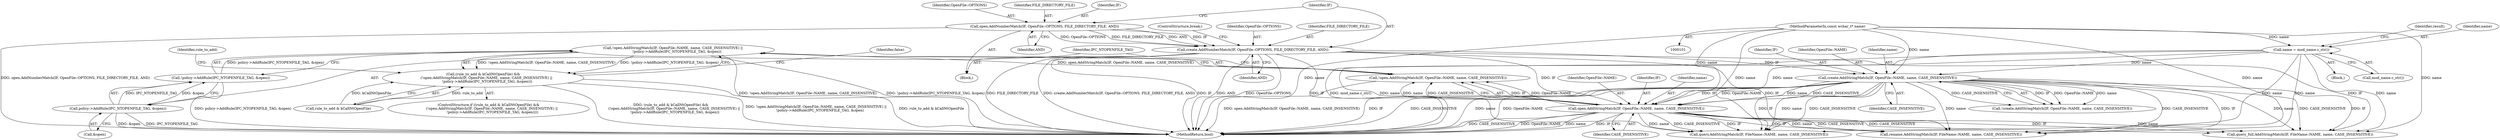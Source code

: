 digraph "0_Chrome_4f1f3d0f03c79ddaace56f067cf28a27f9466b7d_1@API" {
"1000272" [label="(Call,!open.AddStringMatch(IF, OpenFile::NAME, name, CASE_INSENSITIVE) ||\n       !policy->AddRule(IPC_NTOPENFILE_TAG, &open))"];
"1000273" [label="(Call,!open.AddStringMatch(IF, OpenFile::NAME, name, CASE_INSENSITIVE))"];
"1000274" [label="(Call,open.AddStringMatch(IF, OpenFile::NAME, name, CASE_INSENSITIVE))"];
"1000184" [label="(Call,create.AddNumberMatch(IF, OpenFile::OPTIONS, FILE_DIRECTORY_FILE, AND))"];
"1000179" [label="(Call,open.AddNumberMatch(IF, OpenFile::OPTIONS, FILE_DIRECTORY_FILE, AND))"];
"1000254" [label="(Call,create.AddStringMatch(IF, OpenFile::NAME, name, CASE_INSENSITIVE))"];
"1000130" [label="(Call,name = mod_name.c_str())"];
"1000102" [label="(MethodParameterIn,const wchar_t* name)"];
"1000279" [label="(Call,!policy->AddRule(IPC_NTOPENFILE_TAG, &open))"];
"1000280" [label="(Call,policy->AddRule(IPC_NTOPENFILE_TAG, &open))"];
"1000268" [label="(Call,(rule_to_add & kCallNtOpenFile) &&\n      (!open.AddStringMatch(IF, OpenFile::NAME, name, CASE_INSENSITIVE) ||\n       !policy->AddRule(IPC_NTOPENFILE_TAG, &open)))"];
"1000334" [label="(Call,rename.AddStringMatch(IF, FileName::NAME, name, CASE_INSENSITIVE))"];
"1000314" [label="(Call,query_full.AddStringMatch(IF, FileName::NAME, name, CASE_INSENSITIVE))"];
"1000253" [label="(Call,!create.AddStringMatch(IF, OpenFile::NAME, name, CASE_INSENSITIVE))"];
"1000255" [label="(Identifier,IF)"];
"1000269" [label="(Call,rule_to_add & kCallNtOpenFile)"];
"1000274" [label="(Call,open.AddStringMatch(IF, OpenFile::NAME, name, CASE_INSENSITIVE))"];
"1000183" [label="(Identifier,AND)"];
"1000130" [label="(Call,name = mod_name.c_str())"];
"1000129" [label="(Block,)"];
"1000267" [label="(ControlStructure,if ((rule_to_add & kCallNtOpenFile) &&\n      (!open.AddStringMatch(IF, OpenFile::NAME, name, CASE_INSENSITIVE) ||\n       !policy->AddRule(IPC_NTOPENFILE_TAG, &open))))"];
"1000254" [label="(Call,create.AddStringMatch(IF, OpenFile::NAME, name, CASE_INSENSITIVE))"];
"1000282" [label="(Call,&open)"];
"1000286" [label="(Identifier,false)"];
"1000294" [label="(Call,query.AddStringMatch(IF, FileName::NAME, name, CASE_INSENSITIVE))"];
"1000268" [label="(Call,(rule_to_add & kCallNtOpenFile) &&\n      (!open.AddStringMatch(IF, OpenFile::NAME, name, CASE_INSENSITIVE) ||\n       !policy->AddRule(IPC_NTOPENFILE_TAG, &open)))"];
"1000349" [label="(MethodReturn,bool)"];
"1000258" [label="(Identifier,CASE_INSENSITIVE)"];
"1000132" [label="(Call,mod_name.c_str())"];
"1000273" [label="(Call,!open.AddStringMatch(IF, OpenFile::NAME, name, CASE_INSENSITIVE))"];
"1000281" [label="(Identifier,IPC_NTOPENFILE_TAG)"];
"1000180" [label="(Identifier,IF)"];
"1000256" [label="(Identifier,OpenFile::NAME)"];
"1000276" [label="(Identifier,OpenFile::NAME)"];
"1000102" [label="(MethodParameterIn,const wchar_t* name)"];
"1000189" [label="(ControlStructure,break;)"];
"1000186" [label="(Identifier,OpenFile::OPTIONS)"];
"1000185" [label="(Identifier,IF)"];
"1000280" [label="(Call,policy->AddRule(IPC_NTOPENFILE_TAG, &open))"];
"1000181" [label="(Identifier,OpenFile::OPTIONS)"];
"1000135" [label="(Identifier,result)"];
"1000187" [label="(Identifier,FILE_DIRECTORY_FILE)"];
"1000188" [label="(Identifier,AND)"];
"1000184" [label="(Call,create.AddNumberMatch(IF, OpenFile::OPTIONS, FILE_DIRECTORY_FILE, AND))"];
"1000272" [label="(Call,!open.AddStringMatch(IF, OpenFile::NAME, name, CASE_INSENSITIVE) ||\n       !policy->AddRule(IPC_NTOPENFILE_TAG, &open))"];
"1000275" [label="(Identifier,IF)"];
"1000178" [label="(Block,)"];
"1000278" [label="(Identifier,CASE_INSENSITIVE)"];
"1000257" [label="(Identifier,name)"];
"1000131" [label="(Identifier,name)"];
"1000182" [label="(Identifier,FILE_DIRECTORY_FILE)"];
"1000179" [label="(Call,open.AddNumberMatch(IF, OpenFile::OPTIONS, FILE_DIRECTORY_FILE, AND))"];
"1000279" [label="(Call,!policy->AddRule(IPC_NTOPENFILE_TAG, &open))"];
"1000290" [label="(Identifier,rule_to_add)"];
"1000277" [label="(Identifier,name)"];
"1000272" -> "1000268"  [label="AST: "];
"1000272" -> "1000273"  [label="CFG: "];
"1000272" -> "1000279"  [label="CFG: "];
"1000273" -> "1000272"  [label="AST: "];
"1000279" -> "1000272"  [label="AST: "];
"1000268" -> "1000272"  [label="CFG: "];
"1000272" -> "1000349"  [label="DDG: !open.AddStringMatch(IF, OpenFile::NAME, name, CASE_INSENSITIVE)"];
"1000272" -> "1000349"  [label="DDG: !policy->AddRule(IPC_NTOPENFILE_TAG, &open)"];
"1000272" -> "1000268"  [label="DDG: !open.AddStringMatch(IF, OpenFile::NAME, name, CASE_INSENSITIVE)"];
"1000272" -> "1000268"  [label="DDG: !policy->AddRule(IPC_NTOPENFILE_TAG, &open)"];
"1000273" -> "1000272"  [label="DDG: open.AddStringMatch(IF, OpenFile::NAME, name, CASE_INSENSITIVE)"];
"1000279" -> "1000272"  [label="DDG: policy->AddRule(IPC_NTOPENFILE_TAG, &open)"];
"1000273" -> "1000274"  [label="CFG: "];
"1000274" -> "1000273"  [label="AST: "];
"1000281" -> "1000273"  [label="CFG: "];
"1000273" -> "1000349"  [label="DDG: open.AddStringMatch(IF, OpenFile::NAME, name, CASE_INSENSITIVE)"];
"1000274" -> "1000273"  [label="DDG: IF"];
"1000274" -> "1000273"  [label="DDG: OpenFile::NAME"];
"1000274" -> "1000273"  [label="DDG: name"];
"1000274" -> "1000273"  [label="DDG: CASE_INSENSITIVE"];
"1000274" -> "1000278"  [label="CFG: "];
"1000275" -> "1000274"  [label="AST: "];
"1000276" -> "1000274"  [label="AST: "];
"1000277" -> "1000274"  [label="AST: "];
"1000278" -> "1000274"  [label="AST: "];
"1000274" -> "1000349"  [label="DDG: IF"];
"1000274" -> "1000349"  [label="DDG: CASE_INSENSITIVE"];
"1000274" -> "1000349"  [label="DDG: OpenFile::NAME"];
"1000274" -> "1000349"  [label="DDG: name"];
"1000184" -> "1000274"  [label="DDG: IF"];
"1000254" -> "1000274"  [label="DDG: IF"];
"1000254" -> "1000274"  [label="DDG: OpenFile::NAME"];
"1000254" -> "1000274"  [label="DDG: name"];
"1000254" -> "1000274"  [label="DDG: CASE_INSENSITIVE"];
"1000130" -> "1000274"  [label="DDG: name"];
"1000102" -> "1000274"  [label="DDG: name"];
"1000274" -> "1000294"  [label="DDG: IF"];
"1000274" -> "1000294"  [label="DDG: name"];
"1000274" -> "1000294"  [label="DDG: CASE_INSENSITIVE"];
"1000274" -> "1000314"  [label="DDG: IF"];
"1000274" -> "1000314"  [label="DDG: name"];
"1000274" -> "1000314"  [label="DDG: CASE_INSENSITIVE"];
"1000274" -> "1000334"  [label="DDG: IF"];
"1000274" -> "1000334"  [label="DDG: name"];
"1000274" -> "1000334"  [label="DDG: CASE_INSENSITIVE"];
"1000184" -> "1000178"  [label="AST: "];
"1000184" -> "1000188"  [label="CFG: "];
"1000185" -> "1000184"  [label="AST: "];
"1000186" -> "1000184"  [label="AST: "];
"1000187" -> "1000184"  [label="AST: "];
"1000188" -> "1000184"  [label="AST: "];
"1000189" -> "1000184"  [label="CFG: "];
"1000184" -> "1000349"  [label="DDG: IF"];
"1000184" -> "1000349"  [label="DDG: AND"];
"1000184" -> "1000349"  [label="DDG: OpenFile::OPTIONS"];
"1000184" -> "1000349"  [label="DDG: FILE_DIRECTORY_FILE"];
"1000184" -> "1000349"  [label="DDG: create.AddNumberMatch(IF, OpenFile::OPTIONS, FILE_DIRECTORY_FILE, AND)"];
"1000179" -> "1000184"  [label="DDG: IF"];
"1000179" -> "1000184"  [label="DDG: OpenFile::OPTIONS"];
"1000179" -> "1000184"  [label="DDG: FILE_DIRECTORY_FILE"];
"1000179" -> "1000184"  [label="DDG: AND"];
"1000184" -> "1000254"  [label="DDG: IF"];
"1000184" -> "1000294"  [label="DDG: IF"];
"1000184" -> "1000314"  [label="DDG: IF"];
"1000184" -> "1000334"  [label="DDG: IF"];
"1000179" -> "1000178"  [label="AST: "];
"1000179" -> "1000183"  [label="CFG: "];
"1000180" -> "1000179"  [label="AST: "];
"1000181" -> "1000179"  [label="AST: "];
"1000182" -> "1000179"  [label="AST: "];
"1000183" -> "1000179"  [label="AST: "];
"1000185" -> "1000179"  [label="CFG: "];
"1000179" -> "1000349"  [label="DDG: open.AddNumberMatch(IF, OpenFile::OPTIONS, FILE_DIRECTORY_FILE, AND)"];
"1000254" -> "1000253"  [label="AST: "];
"1000254" -> "1000258"  [label="CFG: "];
"1000255" -> "1000254"  [label="AST: "];
"1000256" -> "1000254"  [label="AST: "];
"1000257" -> "1000254"  [label="AST: "];
"1000258" -> "1000254"  [label="AST: "];
"1000253" -> "1000254"  [label="CFG: "];
"1000254" -> "1000349"  [label="DDG: IF"];
"1000254" -> "1000349"  [label="DDG: CASE_INSENSITIVE"];
"1000254" -> "1000349"  [label="DDG: name"];
"1000254" -> "1000349"  [label="DDG: OpenFile::NAME"];
"1000254" -> "1000253"  [label="DDG: IF"];
"1000254" -> "1000253"  [label="DDG: OpenFile::NAME"];
"1000254" -> "1000253"  [label="DDG: name"];
"1000254" -> "1000253"  [label="DDG: CASE_INSENSITIVE"];
"1000130" -> "1000254"  [label="DDG: name"];
"1000102" -> "1000254"  [label="DDG: name"];
"1000254" -> "1000294"  [label="DDG: IF"];
"1000254" -> "1000294"  [label="DDG: name"];
"1000254" -> "1000294"  [label="DDG: CASE_INSENSITIVE"];
"1000254" -> "1000314"  [label="DDG: IF"];
"1000254" -> "1000314"  [label="DDG: name"];
"1000254" -> "1000314"  [label="DDG: CASE_INSENSITIVE"];
"1000254" -> "1000334"  [label="DDG: IF"];
"1000254" -> "1000334"  [label="DDG: name"];
"1000254" -> "1000334"  [label="DDG: CASE_INSENSITIVE"];
"1000130" -> "1000129"  [label="AST: "];
"1000130" -> "1000132"  [label="CFG: "];
"1000131" -> "1000130"  [label="AST: "];
"1000132" -> "1000130"  [label="AST: "];
"1000135" -> "1000130"  [label="CFG: "];
"1000130" -> "1000349"  [label="DDG: mod_name.c_str()"];
"1000130" -> "1000349"  [label="DDG: name"];
"1000102" -> "1000130"  [label="DDG: name"];
"1000130" -> "1000294"  [label="DDG: name"];
"1000130" -> "1000314"  [label="DDG: name"];
"1000130" -> "1000334"  [label="DDG: name"];
"1000102" -> "1000101"  [label="AST: "];
"1000102" -> "1000349"  [label="DDG: name"];
"1000102" -> "1000294"  [label="DDG: name"];
"1000102" -> "1000314"  [label="DDG: name"];
"1000102" -> "1000334"  [label="DDG: name"];
"1000279" -> "1000280"  [label="CFG: "];
"1000280" -> "1000279"  [label="AST: "];
"1000279" -> "1000349"  [label="DDG: policy->AddRule(IPC_NTOPENFILE_TAG, &open)"];
"1000280" -> "1000279"  [label="DDG: IPC_NTOPENFILE_TAG"];
"1000280" -> "1000279"  [label="DDG: &open"];
"1000280" -> "1000282"  [label="CFG: "];
"1000281" -> "1000280"  [label="AST: "];
"1000282" -> "1000280"  [label="AST: "];
"1000280" -> "1000349"  [label="DDG: &open"];
"1000280" -> "1000349"  [label="DDG: IPC_NTOPENFILE_TAG"];
"1000268" -> "1000267"  [label="AST: "];
"1000268" -> "1000269"  [label="CFG: "];
"1000269" -> "1000268"  [label="AST: "];
"1000286" -> "1000268"  [label="CFG: "];
"1000290" -> "1000268"  [label="CFG: "];
"1000268" -> "1000349"  [label="DDG: rule_to_add & kCallNtOpenFile"];
"1000268" -> "1000349"  [label="DDG: (rule_to_add & kCallNtOpenFile) &&\n      (!open.AddStringMatch(IF, OpenFile::NAME, name, CASE_INSENSITIVE) ||\n       !policy->AddRule(IPC_NTOPENFILE_TAG, &open))"];
"1000268" -> "1000349"  [label="DDG: !open.AddStringMatch(IF, OpenFile::NAME, name, CASE_INSENSITIVE) ||\n       !policy->AddRule(IPC_NTOPENFILE_TAG, &open)"];
"1000269" -> "1000268"  [label="DDG: rule_to_add"];
"1000269" -> "1000268"  [label="DDG: kCallNtOpenFile"];
}
